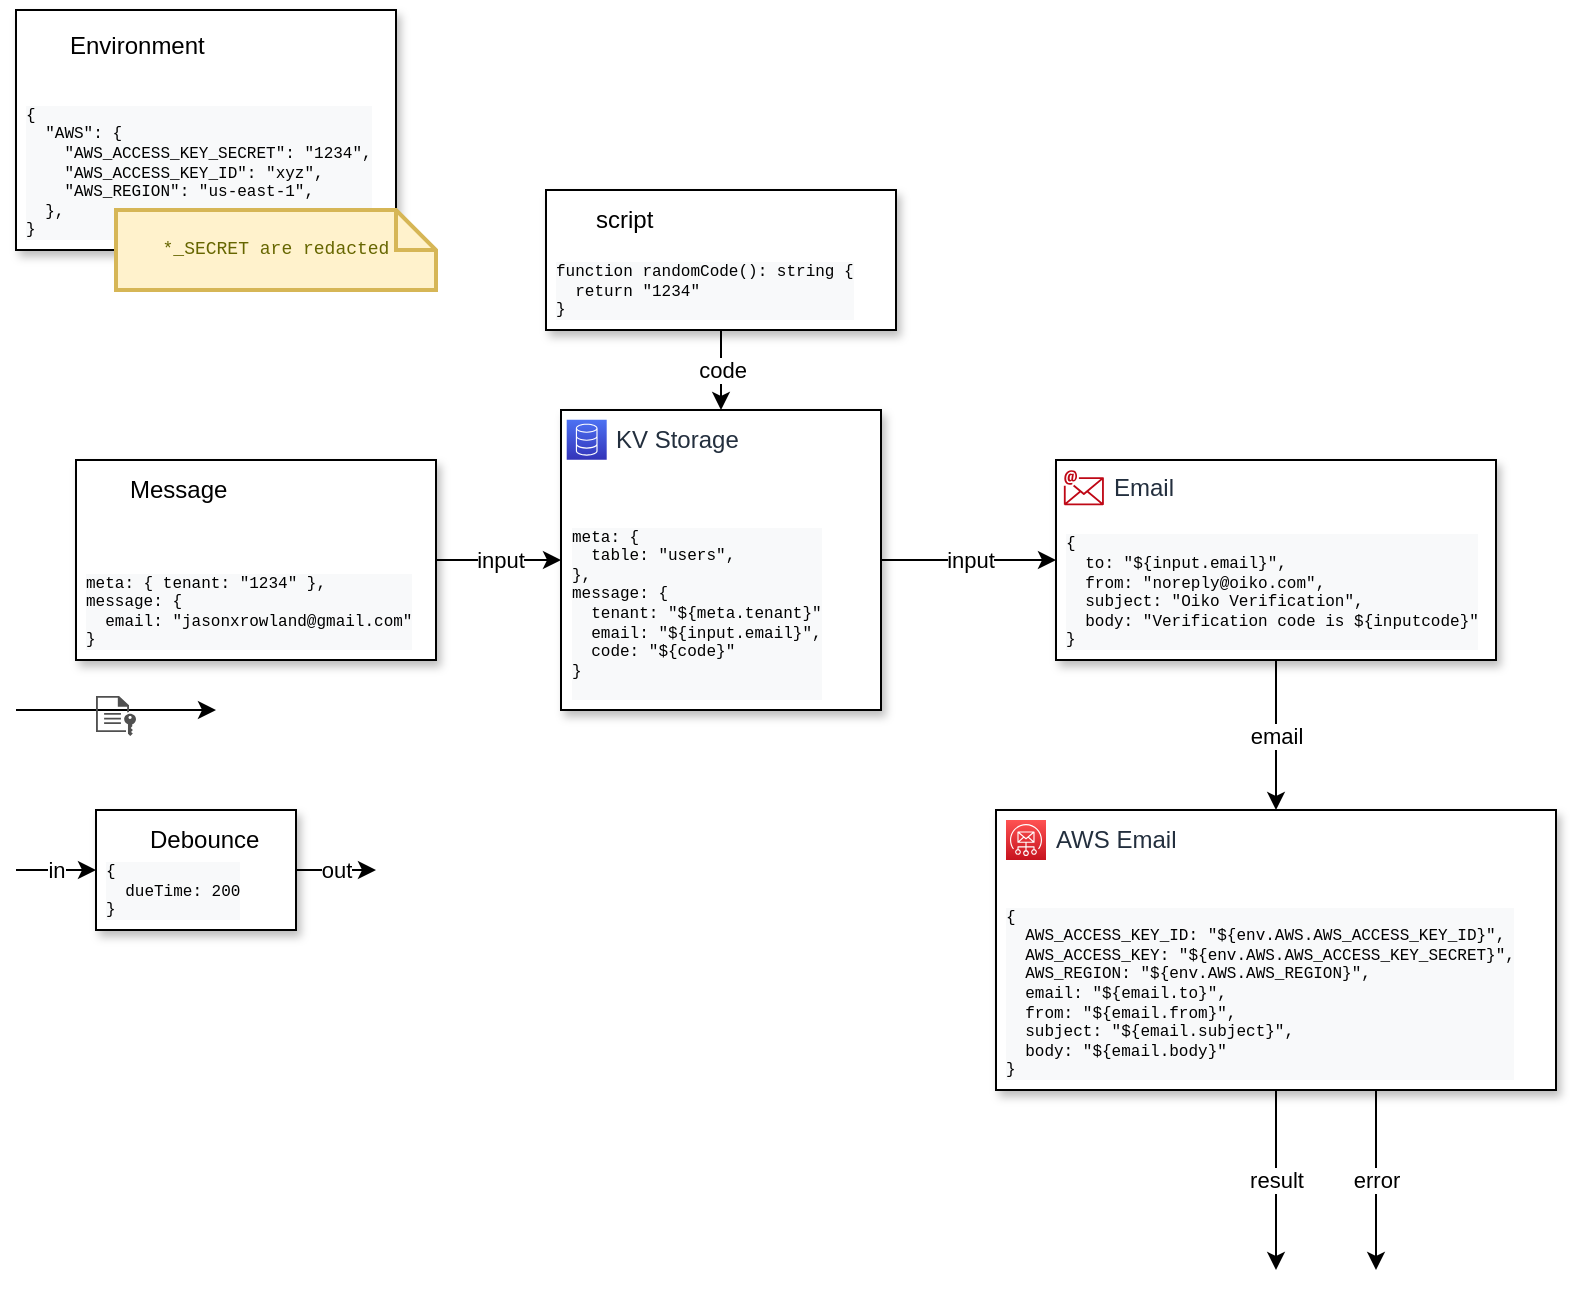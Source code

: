 <mxfile version="20.8.10" type="device"><diagram name="Page-1" id="edf60f1a-56cd-e834-aa8a-f176f3a09ee4"><mxGraphModel dx="1142" dy="676" grid="1" gridSize="10" guides="1" tooltips="1" connect="1" arrows="1" fold="1" page="1" pageScale="1" pageWidth="1100" pageHeight="850" background="none" math="0" shadow="0"><root><mxCell id="0"/><mxCell id="1" parent="0"/><mxCell id="CXij05TOSpMwDiVuVq67-6" value="input" style="endArrow=classic;html=1;rounded=0;exitX=1;exitY=0.5;exitDx=0;exitDy=0;entryX=0;entryY=0.5;entryDx=0;entryDy=0;" parent="1" source="CXij05TOSpMwDiVuVq67-38" target="CXij05TOSpMwDiVuVq67-70" edge="1"><mxGeometry width="50" height="50" relative="1" as="geometry"><mxPoint x="600" y="545" as="sourcePoint"/><mxPoint x="360" y="435" as="targetPoint"/></mxGeometry></mxCell><mxCell id="CXij05TOSpMwDiVuVq67-28" value="code" style="endArrow=classic;html=1;rounded=0;exitX=0.5;exitY=1;exitDx=0;exitDy=0;entryX=0.5;entryY=0;entryDx=0;entryDy=0;" parent="1" source="CXij05TOSpMwDiVuVq67-26" target="CXij05TOSpMwDiVuVq67-70" edge="1"><mxGeometry width="50" height="50" relative="1" as="geometry"><mxPoint x="190" y="415" as="sourcePoint"/><mxPoint x="360" y="410" as="targetPoint"/></mxGeometry></mxCell><mxCell id="CXij05TOSpMwDiVuVq67-29" value="" style="group" parent="1" vertex="1" connectable="0"><mxGeometry x="305" y="130" width="175" height="70" as="geometry"/></mxCell><mxCell id="CXij05TOSpMwDiVuVq67-26" value="&lt;div style=&quot;color: rgb(0, 0, 0); font-size: 8px; font-style: normal; font-variant-ligatures: normal; font-variant-caps: normal; font-weight: 400; letter-spacing: normal; orphans: 2; text-indent: 0px; text-transform: none; widows: 2; word-spacing: 0px; -webkit-text-stroke-width: 0px; background-color: rgb(248, 249, 250); text-decoration-thickness: initial; text-decoration-style: initial; text-decoration-color: initial;&quot;&gt;&lt;span style=&quot;background-color: initial;&quot;&gt;&lt;font face=&quot;Courier New&quot;&gt;function randomCode(): string {&lt;/font&gt;&lt;/span&gt;&lt;/div&gt;&lt;div style=&quot;color: rgb(0, 0, 0); font-size: 8px; font-style: normal; font-variant-ligatures: normal; font-variant-caps: normal; font-weight: 400; letter-spacing: normal; orphans: 2; text-indent: 0px; text-transform: none; widows: 2; word-spacing: 0px; -webkit-text-stroke-width: 0px; background-color: rgb(248, 249, 250); text-decoration-thickness: initial; text-decoration-style: initial; text-decoration-color: initial;&quot;&gt;&lt;font face=&quot;Courier New&quot;&gt;&amp;nbsp; return &quot;1234&quot;&lt;br&gt;&lt;/font&gt;&lt;/div&gt;&lt;div style=&quot;color: rgb(0, 0, 0); font-size: 8px; font-style: normal; font-variant-ligatures: normal; font-variant-caps: normal; font-weight: 400; letter-spacing: normal; orphans: 2; text-indent: 0px; text-transform: none; widows: 2; word-spacing: 0px; -webkit-text-stroke-width: 0px; background-color: rgb(248, 249, 250); text-decoration-thickness: initial; text-decoration-style: initial; text-decoration-color: initial;&quot;&gt;&lt;div style=&quot;&quot;&gt;&lt;span style=&quot;background-color: initial;&quot;&gt;&lt;font face=&quot;Courier New&quot;&gt;}&lt;/font&gt;&lt;/span&gt;&lt;/div&gt;&lt;/div&gt;" style="whiteSpace=wrap;html=1;rounded=0;shadow=1;labelBackgroundColor=none;strokeWidth=1;fontFamily=Verdana;fontSize=8;align=left;labelPosition=center;verticalLabelPosition=middle;verticalAlign=bottom;spacingLeft=0;spacingRight=0;spacingBottom=0;spacing=5;" parent="CXij05TOSpMwDiVuVq67-29" vertex="1"><mxGeometry width="175" height="70" as="geometry"/></mxCell><mxCell id="CXij05TOSpMwDiVuVq67-27" value="script" style="shape=image;html=1;verticalAlign=middle;verticalLabelPosition=middle;labelBackgroundColor=#ffffff;imageAspect=0;aspect=fixed;image=https://cdn1.iconfinder.com/data/icons/bootstrap-vol-3/16/filetype-js-128.png;fontFamily=Helvetica;fontSize=12;labelPosition=right;align=left;spacingLeft=0;spacingTop=0;spacing=0;" parent="CXij05TOSpMwDiVuVq67-29" vertex="1"><mxGeometry x="5" y="5" width="20" height="20" as="geometry"/></mxCell><mxCell id="CXij05TOSpMwDiVuVq67-30" value="" style="group" parent="1" vertex="1" connectable="0"><mxGeometry x="530" y="440" width="280" height="140" as="geometry"/></mxCell><mxCell id="CXij05TOSpMwDiVuVq67-18" value="&lt;div style=&quot;color: rgb(0, 0, 0); font-size: 8px; font-style: normal; font-variant-ligatures: normal; font-variant-caps: normal; font-weight: 400; letter-spacing: normal; orphans: 2; text-indent: 0px; text-transform: none; widows: 2; word-spacing: 0px; -webkit-text-stroke-width: 0px; background-color: rgb(248, 249, 250); text-decoration-thickness: initial; text-decoration-style: initial; text-decoration-color: initial;&quot;&gt;&lt;font face=&quot;Courier New&quot;&gt;&lt;span style=&quot;background-color: initial;&quot;&gt;{&lt;br&gt;&lt;/span&gt;&lt;/font&gt;&lt;font face=&quot;Courier New&quot;&gt;&amp;nbsp; AWS_ACCESS_KEY_ID: &quot;${env.AWS.AWS_ACCESS_KEY_ID}&quot;,&lt;br&gt;&amp;nbsp; AWS_ACCESS_KEY: &quot;${env.AWS.AWS_ACCESS_KEY_SECRET}&quot;,&lt;br&gt;&amp;nbsp; AWS_REGION: &quot;${env.AWS.AWS_REGION}&quot;,&lt;/font&gt;&lt;/div&gt;&lt;div style=&quot;color: rgb(0, 0, 0); font-size: 8px; font-style: normal; font-variant-ligatures: normal; font-variant-caps: normal; font-weight: 400; letter-spacing: normal; orphans: 2; text-indent: 0px; text-transform: none; widows: 2; word-spacing: 0px; -webkit-text-stroke-width: 0px; background-color: rgb(248, 249, 250); text-decoration-thickness: initial; text-decoration-style: initial; text-decoration-color: initial;&quot;&gt;&lt;div style=&quot;&quot;&gt;&lt;span style=&quot;background-color: initial;&quot;&gt;&lt;font face=&quot;Courier New&quot;&gt;&amp;nbsp; email: &quot;${email.to}&quot;,&lt;/font&gt;&lt;/span&gt;&lt;/div&gt;&lt;font style=&quot;&quot; face=&quot;Courier New&quot;&gt;&lt;div style=&quot;&quot;&gt;&lt;span style=&quot;background-color: initial;&quot;&gt;&amp;nbsp; from: &quot;${email.from}&quot;,&lt;/span&gt;&lt;/div&gt;&lt;div style=&quot;&quot;&gt;&lt;span style=&quot;background-color: initial;&quot;&gt;&amp;nbsp; subject: &quot;${email.subject}&lt;/span&gt;&lt;span style=&quot;background-color: initial;&quot;&gt;&quot;,&lt;/span&gt;&lt;/div&gt;&lt;div style=&quot;&quot;&gt;&lt;span style=&quot;background-color: initial;&quot;&gt;&amp;nbsp; body: &quot;${email.body}&quot;&lt;br&gt;}&lt;/span&gt;&lt;/div&gt;&lt;/font&gt;&lt;/div&gt;" style="whiteSpace=wrap;html=1;rounded=0;shadow=1;labelBackgroundColor=none;strokeWidth=1;fontFamily=Verdana;fontSize=8;align=left;labelPosition=center;verticalLabelPosition=middle;verticalAlign=bottom;spacing=5;" parent="CXij05TOSpMwDiVuVq67-30" vertex="1"><mxGeometry width="280" height="140" as="geometry"/></mxCell><mxCell id="CXij05TOSpMwDiVuVq67-61" value="&lt;font face=&quot;Helvetica&quot;&gt;AWS Email&lt;/font&gt;" style="sketch=0;points=[[0,0,0],[0.25,0,0],[0.5,0,0],[0.75,0,0],[1,0,0],[0,1,0],[0.25,1,0],[0.5,1,0],[0.75,1,0],[1,1,0],[0,0.25,0],[0,0.5,0],[0,0.75,0],[1,0.25,0],[1,0.5,0],[1,0.75,0]];outlineConnect=0;fontColor=#232F3E;gradientColor=#FF5252;gradientDirection=north;fillColor=#C7131F;strokeColor=#ffffff;dashed=0;verticalLabelPosition=middle;verticalAlign=middle;align=left;html=1;fontSize=12;fontStyle=0;aspect=fixed;shape=mxgraph.aws4.resourceIcon;resIcon=mxgraph.aws4.simple_email_service;fontFamily=Courier New;labelPosition=right;spacing=5;resizable=0;" parent="CXij05TOSpMwDiVuVq67-30" vertex="1"><mxGeometry x="5" y="5" width="20" height="20" as="geometry"/></mxCell><mxCell id="CXij05TOSpMwDiVuVq67-63" value="" style="shape=image;html=1;verticalAlign=middle;verticalLabelPosition=middle;labelBackgroundColor=#ffffff;imageAspect=0;aspect=fixed;image=https://cdn0.iconfinder.com/data/icons/google-material-design-3-0/48/ic_settings_48px-128.png;fontFamily=Helvetica;fontSize=12;labelPosition=right;align=left;" parent="CXij05TOSpMwDiVuVq67-30" vertex="1"><mxGeometry x="250" y="5" width="20" height="20" as="geometry"/></mxCell><mxCell id="CXij05TOSpMwDiVuVq67-40" value="" style="group" parent="1" vertex="1" connectable="0"><mxGeometry x="70" y="265" width="180" height="100" as="geometry"/></mxCell><mxCell id="CXij05TOSpMwDiVuVq67-38" value="&lt;div style=&quot;color: rgb(0, 0, 0); font-size: 8px; font-style: normal; font-variant-ligatures: normal; font-variant-caps: normal; font-weight: 400; letter-spacing: normal; orphans: 2; text-indent: 0px; text-transform: none; widows: 2; word-spacing: 0px; -webkit-text-stroke-width: 0px; background-color: rgb(248, 249, 250); text-decoration-thickness: initial; text-decoration-style: initial; text-decoration-color: initial;&quot;&gt;&lt;span style=&quot;font-family: &amp;quot;Courier New&amp;quot;;&quot;&gt;meta: { tenant: &quot;1234&quot; },&lt;/span&gt;&lt;span style=&quot;background-color: initial;&quot;&gt;&lt;font face=&quot;Courier New&quot;&gt;&lt;br&gt;message: {&amp;nbsp;&amp;nbsp;&lt;/font&gt;&lt;/span&gt;&lt;/div&gt;&lt;div style=&quot;color: rgb(0, 0, 0); font-size: 8px; font-style: normal; font-variant-ligatures: normal; font-variant-caps: normal; font-weight: 400; letter-spacing: normal; orphans: 2; text-indent: 0px; text-transform: none; widows: 2; word-spacing: 0px; -webkit-text-stroke-width: 0px; background-color: rgb(248, 249, 250); text-decoration-thickness: initial; text-decoration-style: initial; text-decoration-color: initial;&quot;&gt;&lt;font face=&quot;Courier New&quot;&gt;&amp;nbsp; email: &quot;jasonxrowland@gmail.com&quot;&lt;br&gt;&lt;/font&gt;&lt;/div&gt;&lt;div style=&quot;color: rgb(0, 0, 0); font-size: 8px; font-style: normal; font-variant-ligatures: normal; font-variant-caps: normal; font-weight: 400; letter-spacing: normal; orphans: 2; text-indent: 0px; text-transform: none; widows: 2; word-spacing: 0px; -webkit-text-stroke-width: 0px; background-color: rgb(248, 249, 250); text-decoration-thickness: initial; text-decoration-style: initial; text-decoration-color: initial;&quot;&gt;&lt;div style=&quot;&quot;&gt;&lt;span style=&quot;background-color: initial;&quot;&gt;&lt;font face=&quot;Courier New&quot;&gt;}&lt;/font&gt;&lt;/span&gt;&lt;/div&gt;&lt;/div&gt;" style="whiteSpace=wrap;html=1;rounded=0;shadow=1;labelBackgroundColor=none;strokeWidth=1;fontFamily=Verdana;fontSize=8;align=left;labelPosition=center;verticalLabelPosition=middle;verticalAlign=bottom;spacingLeft=0;spacingRight=0;spacingBottom=0;spacing=5;" parent="CXij05TOSpMwDiVuVq67-40" vertex="1"><mxGeometry width="180" height="100" as="geometry"/></mxCell><mxCell id="CXij05TOSpMwDiVuVq67-39" value="&lt;font face=&quot;Helvetica&quot;&gt;Message&lt;/font&gt;" style="shape=image;html=1;verticalAlign=middle;verticalLabelPosition=middle;labelBackgroundColor=#ffffff;imageAspect=0;aspect=fixed;image=https://cdn0.iconfinder.com/data/icons/phosphor-regular-vol-4/256/queue-128.png;fontFamily=Courier New;fontSize=12;labelPosition=right;align=left;" parent="CXij05TOSpMwDiVuVq67-40" vertex="1"><mxGeometry x="5" y="5" width="20" height="20" as="geometry"/></mxCell><mxCell id="CXij05TOSpMwDiVuVq67-53" value="" style="group" parent="1" vertex="1" connectable="0"><mxGeometry x="40" y="40" width="190" height="120" as="geometry"/></mxCell><mxCell id="CXij05TOSpMwDiVuVq67-54" value="&lt;div style=&quot;color: rgb(0, 0, 0); font-size: 8px; font-style: normal; font-variant-ligatures: normal; font-variant-caps: normal; font-weight: 400; letter-spacing: normal; orphans: 2; text-indent: 0px; text-transform: none; widows: 2; word-spacing: 0px; -webkit-text-stroke-width: 0px; background-color: rgb(248, 249, 250); text-decoration-thickness: initial; text-decoration-style: initial; text-decoration-color: initial;&quot;&gt;&lt;span style=&quot;background-color: initial;&quot;&gt;&lt;font face=&quot;Courier New&quot;&gt;{&lt;/font&gt;&lt;/span&gt;&lt;/div&gt;&lt;div style=&quot;color: rgb(0, 0, 0); font-size: 8px; font-style: normal; font-variant-ligatures: normal; font-variant-caps: normal; font-weight: 400; letter-spacing: normal; orphans: 2; text-indent: 0px; text-transform: none; widows: 2; word-spacing: 0px; -webkit-text-stroke-width: 0px; background-color: rgb(248, 249, 250); text-decoration-thickness: initial; text-decoration-style: initial; text-decoration-color: initial;&quot;&gt;&lt;span style=&quot;background-color: initial;&quot;&gt;&lt;font face=&quot;Courier New&quot;&gt;&amp;nbsp; &quot;AWS&quot;: {&lt;br&gt;&amp;nbsp; &amp;nbsp; &quot;AWS_ACCESS_KEY_SECRET&quot;: &quot;1234&quot;,&lt;/font&gt;&lt;/span&gt;&lt;/div&gt;&lt;div style=&quot;color: rgb(0, 0, 0); font-size: 8px; font-style: normal; font-variant-ligatures: normal; font-variant-caps: normal; font-weight: 400; letter-spacing: normal; orphans: 2; text-indent: 0px; text-transform: none; widows: 2; word-spacing: 0px; -webkit-text-stroke-width: 0px; background-color: rgb(248, 249, 250); text-decoration-thickness: initial; text-decoration-style: initial; text-decoration-color: initial;&quot;&gt;&lt;span style=&quot;background-color: initial;&quot;&gt;&lt;font face=&quot;Courier New&quot;&gt;&amp;nbsp; &amp;nbsp; &quot;AWS_ACCESS_KEY_ID&quot;: &quot;xyz&quot;,&lt;/font&gt;&lt;/span&gt;&lt;/div&gt;&lt;div style=&quot;color: rgb(0, 0, 0); font-size: 8px; font-style: normal; font-variant-ligatures: normal; font-variant-caps: normal; font-weight: 400; letter-spacing: normal; orphans: 2; text-indent: 0px; text-transform: none; widows: 2; word-spacing: 0px; -webkit-text-stroke-width: 0px; background-color: rgb(248, 249, 250); text-decoration-thickness: initial; text-decoration-style: initial; text-decoration-color: initial;&quot;&gt;&lt;span style=&quot;background-color: initial;&quot;&gt;&lt;font face=&quot;Courier New&quot;&gt;&amp;nbsp; &amp;nbsp; &quot;AWS_REGION&quot;: &quot;us-east-1&quot;,&lt;br&gt;&amp;nbsp; },&lt;/font&gt;&lt;/span&gt;&lt;/div&gt;&lt;div style=&quot;color: rgb(0, 0, 0); font-size: 8px; font-style: normal; font-variant-ligatures: normal; font-variant-caps: normal; font-weight: 400; letter-spacing: normal; orphans: 2; text-indent: 0px; text-transform: none; widows: 2; word-spacing: 0px; -webkit-text-stroke-width: 0px; background-color: rgb(248, 249, 250); text-decoration-thickness: initial; text-decoration-style: initial; text-decoration-color: initial;&quot;&gt;&lt;div style=&quot;&quot;&gt;&lt;span style=&quot;background-color: initial;&quot;&gt;&lt;font face=&quot;Courier New&quot;&gt;}&lt;/font&gt;&lt;/span&gt;&lt;/div&gt;&lt;/div&gt;" style="whiteSpace=wrap;html=1;rounded=0;shadow=1;labelBackgroundColor=none;strokeWidth=1;fontFamily=Verdana;fontSize=8;align=left;labelPosition=center;verticalLabelPosition=middle;verticalAlign=bottom;spacingLeft=0;spacingRight=0;spacingBottom=0;spacing=5;" parent="CXij05TOSpMwDiVuVq67-53" vertex="1"><mxGeometry width="190" height="120" as="geometry"/></mxCell><mxCell id="CXij05TOSpMwDiVuVq67-55" value="Environment" style="shape=image;html=1;verticalAlign=middle;verticalLabelPosition=middle;labelBackgroundColor=#ffffff;imageAspect=0;aspect=fixed;image=https://cdn0.iconfinder.com/data/icons/google-material-design-3-0/48/ic_settings_48px-128.png;fontFamily=Helvetica;fontSize=12;labelPosition=right;align=left;" parent="CXij05TOSpMwDiVuVq67-53" vertex="1"><mxGeometry x="5.278" y="7.5" width="20" height="20" as="geometry"/></mxCell><mxCell id="CXij05TOSpMwDiVuVq67-59" value="*_SECRET are r&lt;span style=&quot;background-color: initial;&quot;&gt;edacted&lt;/span&gt;" style="shape=note;strokeWidth=2;fontSize=9;size=20;whiteSpace=wrap;html=1;fillColor=#fff2cc;strokeColor=#d6b656;fontColor=#666600;fontFamily=Courier New;align=center;verticalAlign=middle;labelPosition=center;verticalLabelPosition=middle;spacing=1;" parent="1" vertex="1"><mxGeometry x="90" y="140" width="160" height="40" as="geometry"/></mxCell><mxCell id="CXij05TOSpMwDiVuVq67-69" value="" style="group" parent="1" vertex="1" connectable="0"><mxGeometry x="312.5" y="240" width="160" height="150" as="geometry"/></mxCell><mxCell id="CXij05TOSpMwDiVuVq67-70" value="&lt;div style=&quot;color: rgb(0, 0, 0); font-size: 8px; font-style: normal; font-variant-ligatures: normal; font-variant-caps: normal; font-weight: 400; letter-spacing: normal; orphans: 2; text-indent: 0px; text-transform: none; widows: 2; word-spacing: 0px; -webkit-text-stroke-width: 0px; background-color: rgb(248, 249, 250); text-decoration-thickness: initial; text-decoration-style: initial; text-decoration-color: initial;&quot;&gt;&lt;font face=&quot;Courier New&quot;&gt;&lt;span style=&quot;background-color: initial;&quot;&gt;meta: {&lt;br&gt;&amp;nbsp; table: &quot;users&quot;,&lt;/span&gt;&lt;/font&gt;&lt;br&gt;&lt;/div&gt;&lt;div style=&quot;color: rgb(0, 0, 0); font-size: 8px; font-style: normal; font-variant-ligatures: normal; font-variant-caps: normal; font-weight: 400; letter-spacing: normal; orphans: 2; text-indent: 0px; text-transform: none; widows: 2; word-spacing: 0px; -webkit-text-stroke-width: 0px; background-color: rgb(248, 249, 250); text-decoration-thickness: initial; text-decoration-style: initial; text-decoration-color: initial;&quot;&gt;&lt;font face=&quot;Courier New&quot;&gt;&lt;span style=&quot;background-color: initial;&quot;&gt;},&lt;br&gt;message: {&lt;br&gt;&amp;nbsp; tenant: &quot;${meta.tenant}&quot;&lt;/span&gt;&lt;/font&gt;&lt;/div&gt;&lt;div style=&quot;color: rgb(0, 0, 0); font-size: 8px; font-style: normal; font-variant-ligatures: normal; font-variant-caps: normal; font-weight: 400; letter-spacing: normal; orphans: 2; text-indent: 0px; text-transform: none; widows: 2; word-spacing: 0px; -webkit-text-stroke-width: 0px; background-color: rgb(248, 249, 250); text-decoration-thickness: initial; text-decoration-style: initial; text-decoration-color: initial;&quot;&gt;&lt;div style=&quot;&quot;&gt;&lt;span style=&quot;background-color: initial;&quot;&gt;&lt;font face=&quot;Courier New&quot;&gt;&amp;nbsp; email: &quot;${input.email}&quot;,&lt;br&gt;&amp;nbsp; code: &quot;${code}&quot;&lt;br&gt;}&lt;/font&gt;&lt;/span&gt;&lt;/div&gt;&lt;font style=&quot;&quot; face=&quot;Courier New&quot;&gt;&lt;div style=&quot;&quot;&gt;&lt;br&gt;&lt;/div&gt;&lt;/font&gt;&lt;/div&gt;" style="whiteSpace=wrap;html=1;rounded=0;shadow=1;labelBackgroundColor=none;strokeWidth=1;fontFamily=Verdana;fontSize=8;align=left;labelPosition=center;verticalLabelPosition=middle;verticalAlign=bottom;spacing=5;" parent="CXij05TOSpMwDiVuVq67-69" vertex="1"><mxGeometry width="160" height="150" as="geometry"/></mxCell><mxCell id="CXij05TOSpMwDiVuVq67-66" value="KV Storage" style="sketch=0;points=[[0,0,0],[0.25,0,0],[0.5,0,0],[0.75,0,0],[1,0,0],[0,1,0],[0.25,1,0],[0.5,1,0],[0.75,1,0],[1,1,0],[0,0.25,0],[0,0.5,0],[0,0.75,0],[1,0.25,0],[1,0.5,0],[1,0.75,0]];outlineConnect=0;fontColor=#232F3E;gradientColor=#4D72F3;gradientDirection=north;fillColor=#3334B9;strokeColor=#ffffff;dashed=0;verticalLabelPosition=middle;verticalAlign=middle;align=left;html=1;fontSize=12;fontStyle=0;aspect=fixed;shape=mxgraph.aws4.resourceIcon;resIcon=mxgraph.aws4.database;fontFamily=Helvetica;labelPosition=right;spacing=5;resizable=0;" parent="CXij05TOSpMwDiVuVq67-69" vertex="1"><mxGeometry x="2.857" y="4.821" width="20" height="20" as="geometry"/></mxCell><mxCell id="CXij05TOSpMwDiVuVq67-75" value="" style="group" parent="1" vertex="1" connectable="0"><mxGeometry x="560" y="265" width="220" height="100" as="geometry"/></mxCell><mxCell id="CXij05TOSpMwDiVuVq67-76" value="&lt;div style=&quot;color: rgb(0, 0, 0); font-size: 8px; font-style: normal; font-variant-ligatures: normal; font-variant-caps: normal; font-weight: 400; letter-spacing: normal; orphans: 2; text-indent: 0px; text-transform: none; widows: 2; word-spacing: 0px; -webkit-text-stroke-width: 0px; background-color: rgb(248, 249, 250); text-decoration-thickness: initial; text-decoration-style: initial; text-decoration-color: initial;&quot;&gt;&lt;font face=&quot;Courier New&quot;&gt;&lt;span style=&quot;background-color: initial;&quot;&gt;{&lt;br&gt;&lt;/span&gt;&lt;/font&gt;&lt;span style=&quot;font-family: &amp;quot;Courier New&amp;quot;; background-color: initial;&quot;&gt;&amp;nbsp; to: &quot;${input.email}&quot;,&lt;/span&gt;&lt;font face=&quot;Courier New&quot;&gt;&lt;span style=&quot;background-color: initial;&quot;&gt;&lt;br&gt;&lt;/span&gt;&lt;/font&gt;&lt;/div&gt;&lt;div style=&quot;color: rgb(0, 0, 0); font-size: 8px; font-style: normal; font-variant-ligatures: normal; font-variant-caps: normal; font-weight: 400; letter-spacing: normal; orphans: 2; text-indent: 0px; text-transform: none; widows: 2; word-spacing: 0px; -webkit-text-stroke-width: 0px; background-color: rgb(248, 249, 250); text-decoration-thickness: initial; text-decoration-style: initial; text-decoration-color: initial;&quot;&gt;&lt;font style=&quot;&quot; face=&quot;Courier New&quot;&gt;&lt;div style=&quot;&quot;&gt;&lt;span style=&quot;background-color: initial;&quot;&gt;&amp;nbsp; from: &quot;noreply@oiko.com&quot;,&lt;/span&gt;&lt;/div&gt;&lt;div style=&quot;&quot;&gt;&lt;span style=&quot;background-color: initial;&quot;&gt;&amp;nbsp; subject: &quot;&lt;/span&gt;&lt;span style=&quot;background-color: initial;&quot;&gt;Oiko Verification&quot;,&lt;/span&gt;&lt;/div&gt;&lt;div style=&quot;&quot;&gt;&lt;span style=&quot;background-color: initial;&quot;&gt;&amp;nbsp; body: &quot;Verification code is ${inputcode}&quot;&lt;br&gt;}&lt;/span&gt;&lt;/div&gt;&lt;/font&gt;&lt;/div&gt;" style="whiteSpace=wrap;html=1;rounded=0;shadow=1;labelBackgroundColor=none;strokeWidth=1;fontFamily=Verdana;fontSize=8;align=left;labelPosition=center;verticalLabelPosition=middle;verticalAlign=bottom;spacing=5;" parent="CXij05TOSpMwDiVuVq67-75" vertex="1"><mxGeometry width="220" height="100" as="geometry"/></mxCell><mxCell id="CXij05TOSpMwDiVuVq67-79" value="Email" style="sketch=0;outlineConnect=0;fontColor=#232F3E;gradientColor=none;fillColor=#BF0816;strokeColor=none;dashed=0;verticalLabelPosition=middle;verticalAlign=middle;align=left;html=1;fontSize=12;fontStyle=0;aspect=fixed;shape=mxgraph.aws4.email;fontFamily=Helvetica;labelPosition=right;spacing=5;resizable=0;" parent="CXij05TOSpMwDiVuVq67-75" vertex="1"><mxGeometry x="3.929" y="5" width="20" height="17.69" as="geometry"/></mxCell><mxCell id="CXij05TOSpMwDiVuVq67-80" value="input" style="endArrow=classic;html=1;rounded=0;exitX=1;exitY=0.5;exitDx=0;exitDy=0;entryX=0;entryY=0.5;entryDx=0;entryDy=0;" parent="1" source="CXij05TOSpMwDiVuVq67-70" target="CXij05TOSpMwDiVuVq67-76" edge="1"><mxGeometry width="50" height="50" relative="1" as="geometry"><mxPoint x="250" y="455" as="sourcePoint"/><mxPoint x="300" y="455" as="targetPoint"/></mxGeometry></mxCell><mxCell id="CXij05TOSpMwDiVuVq67-81" value="email" style="endArrow=classic;html=1;rounded=0;exitX=0.5;exitY=1;exitDx=0;exitDy=0;entryX=0.5;entryY=0;entryDx=0;entryDy=0;" parent="1" source="CXij05TOSpMwDiVuVq67-76" target="CXij05TOSpMwDiVuVq67-18" edge="1"><mxGeometry width="50" height="50" relative="1" as="geometry"><mxPoint x="450" y="300" as="sourcePoint"/><mxPoint x="510" y="300" as="targetPoint"/></mxGeometry></mxCell><mxCell id="CXij05TOSpMwDiVuVq67-82" value="result" style="endArrow=classic;html=1;rounded=0;exitX=0.5;exitY=1;exitDx=0;exitDy=0;" parent="1" edge="1" source="CXij05TOSpMwDiVuVq67-18"><mxGeometry width="50" height="50" relative="1" as="geometry"><mxPoint x="627.5" y="540" as="sourcePoint"/><mxPoint x="670" y="670" as="targetPoint"/></mxGeometry></mxCell><mxCell id="CXij05TOSpMwDiVuVq67-89" value="" style="group" parent="1" vertex="1" connectable="0"><mxGeometry x="80" y="440" width="100" height="60" as="geometry"/></mxCell><mxCell id="CXij05TOSpMwDiVuVq67-90" value="&lt;div style=&quot;color: rgb(0, 0, 0); font-size: 8px; font-style: normal; font-variant-ligatures: normal; font-variant-caps: normal; font-weight: 400; letter-spacing: normal; orphans: 2; text-indent: 0px; text-transform: none; widows: 2; word-spacing: 0px; -webkit-text-stroke-width: 0px; background-color: rgb(248, 249, 250); text-decoration-thickness: initial; text-decoration-style: initial; text-decoration-color: initial;&quot;&gt;&lt;span style=&quot;background-color: initial;&quot;&gt;&lt;font face=&quot;Courier New&quot;&gt;{&lt;/font&gt;&lt;/span&gt;&lt;/div&gt;&lt;div style=&quot;color: rgb(0, 0, 0); font-size: 8px; font-style: normal; font-variant-ligatures: normal; font-variant-caps: normal; font-weight: 400; letter-spacing: normal; orphans: 2; text-indent: 0px; text-transform: none; widows: 2; word-spacing: 0px; -webkit-text-stroke-width: 0px; background-color: rgb(248, 249, 250); text-decoration-thickness: initial; text-decoration-style: initial; text-decoration-color: initial;&quot;&gt;&lt;font face=&quot;Courier New&quot;&gt;&amp;nbsp; dueTime: 200&lt;br&gt;&lt;/font&gt;&lt;/div&gt;&lt;div style=&quot;color: rgb(0, 0, 0); font-size: 8px; font-style: normal; font-variant-ligatures: normal; font-variant-caps: normal; font-weight: 400; letter-spacing: normal; orphans: 2; text-indent: 0px; text-transform: none; widows: 2; word-spacing: 0px; -webkit-text-stroke-width: 0px; background-color: rgb(248, 249, 250); text-decoration-thickness: initial; text-decoration-style: initial; text-decoration-color: initial;&quot;&gt;&lt;div style=&quot;&quot;&gt;&lt;span style=&quot;background-color: initial;&quot;&gt;&lt;font face=&quot;Courier New&quot;&gt;}&lt;/font&gt;&lt;/span&gt;&lt;/div&gt;&lt;/div&gt;" style="whiteSpace=wrap;html=1;rounded=0;shadow=1;labelBackgroundColor=none;strokeWidth=1;fontFamily=Verdana;fontSize=8;align=left;labelPosition=center;verticalLabelPosition=middle;verticalAlign=bottom;spacingLeft=0;spacingRight=0;spacingBottom=0;spacing=5;" parent="CXij05TOSpMwDiVuVq67-89" vertex="1"><mxGeometry width="100" height="60" as="geometry"/></mxCell><mxCell id="CXij05TOSpMwDiVuVq67-91" value="&lt;font face=&quot;Helvetica&quot;&gt;Debounce&lt;/font&gt;" style="shape=image;html=1;verticalAlign=middle;verticalLabelPosition=middle;labelBackgroundColor=#ffffff;imageAspect=0;image=https://cdn0.iconfinder.com/data/icons/phosphor-regular-vol-4/256/queue-128.png;fontFamily=Courier New;fontSize=12;labelPosition=right;align=left;aspect=fixed;" parent="CXij05TOSpMwDiVuVq67-89" vertex="1"><mxGeometry x="5" y="5" width="20" height="20" as="geometry"/></mxCell><mxCell id="CXij05TOSpMwDiVuVq67-92" value="in" style="endArrow=classic;html=1;rounded=0;entryX=0;entryY=0.5;entryDx=0;entryDy=0;" parent="1" target="CXij05TOSpMwDiVuVq67-90" edge="1"><mxGeometry width="50" height="50" relative="1" as="geometry"><mxPoint x="40" y="470" as="sourcePoint"/><mxPoint x="30" y="440" as="targetPoint"/></mxGeometry></mxCell><mxCell id="CXij05TOSpMwDiVuVq67-93" value="out" style="endArrow=classic;html=1;rounded=0;exitX=1;exitY=0.5;exitDx=0;exitDy=0;" parent="1" source="CXij05TOSpMwDiVuVq67-90" edge="1"><mxGeometry width="50" height="50" relative="1" as="geometry"><mxPoint x="210" y="465" as="sourcePoint"/><mxPoint x="220" y="470" as="targetPoint"/></mxGeometry></mxCell><mxCell id="8hJc6aK5IExyTMhFNRqG-27" value="" style="endArrow=classic;html=1;rounded=0;comic=0;sketch=0;" edge="1" parent="1"><mxGeometry relative="1" as="geometry"><mxPoint x="40" y="390" as="sourcePoint"/><mxPoint x="140" y="390" as="targetPoint"/></mxGeometry></mxCell><mxCell id="8hJc6aK5IExyTMhFNRqG-28" value="" style="sketch=0;pointerEvents=1;shadow=0;dashed=0;html=1;strokeColor=none;fillColor=#505050;labelPosition=center;verticalLabelPosition=bottom;verticalAlign=top;outlineConnect=0;align=center;shape=mxgraph.office.concepts.file_key;" vertex="1" parent="8hJc6aK5IExyTMhFNRqG-27"><mxGeometry width="20" height="20" relative="1" as="geometry"><mxPoint x="-10" y="-7" as="offset"/></mxGeometry></mxCell><mxCell id="8hJc6aK5IExyTMhFNRqG-29" value="error" style="endArrow=classic;html=1;rounded=0;exitX=0.5;exitY=1;exitDx=0;exitDy=0;" edge="1" parent="1"><mxGeometry width="50" height="50" relative="1" as="geometry"><mxPoint x="720" y="580" as="sourcePoint"/><mxPoint x="720" y="670" as="targetPoint"/></mxGeometry></mxCell></root></mxGraphModel></diagram></mxfile>